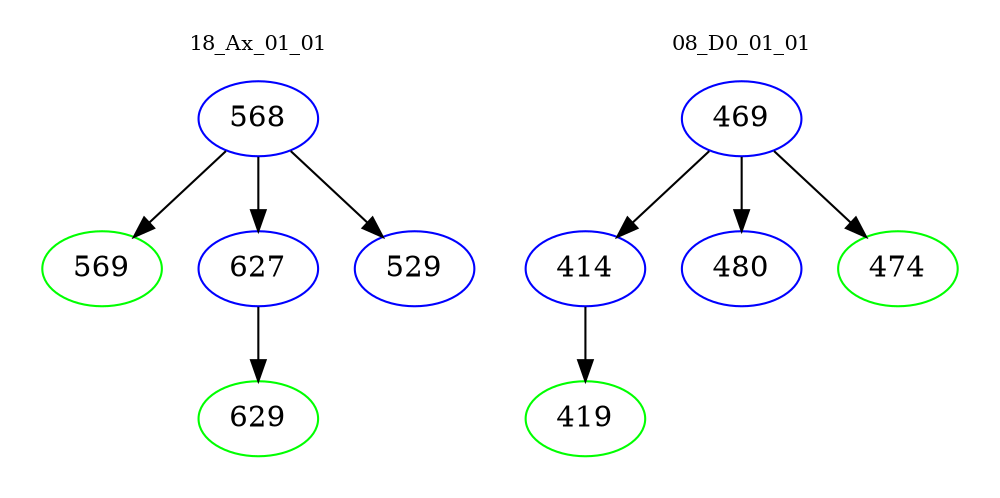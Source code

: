 digraph{
subgraph cluster_0 {
color = white
label = "18_Ax_01_01";
fontsize=10;
T0_568 [label="568", color="blue"]
T0_568 -> T0_569 [color="black"]
T0_569 [label="569", color="green"]
T0_568 -> T0_627 [color="black"]
T0_627 [label="627", color="blue"]
T0_627 -> T0_629 [color="black"]
T0_629 [label="629", color="green"]
T0_568 -> T0_529 [color="black"]
T0_529 [label="529", color="blue"]
}
subgraph cluster_1 {
color = white
label = "08_D0_01_01";
fontsize=10;
T1_469 [label="469", color="blue"]
T1_469 -> T1_414 [color="black"]
T1_414 [label="414", color="blue"]
T1_414 -> T1_419 [color="black"]
T1_419 [label="419", color="green"]
T1_469 -> T1_480 [color="black"]
T1_480 [label="480", color="blue"]
T1_469 -> T1_474 [color="black"]
T1_474 [label="474", color="green"]
}
}
